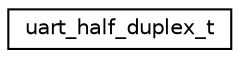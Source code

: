 digraph "Graphical Class Hierarchy"
{
 // LATEX_PDF_SIZE
  edge [fontname="Helvetica",fontsize="10",labelfontname="Helvetica",labelfontsize="10"];
  node [fontname="Helvetica",fontsize="10",shape=record];
  rankdir="LR";
  Node0 [label="uart_half_duplex_t",height=0.2,width=0.4,color="black", fillcolor="white", style="filled",URL="$structuart__half__duplex__t.html",tooltip="Descriptor struct for half-duplex UART."];
}
